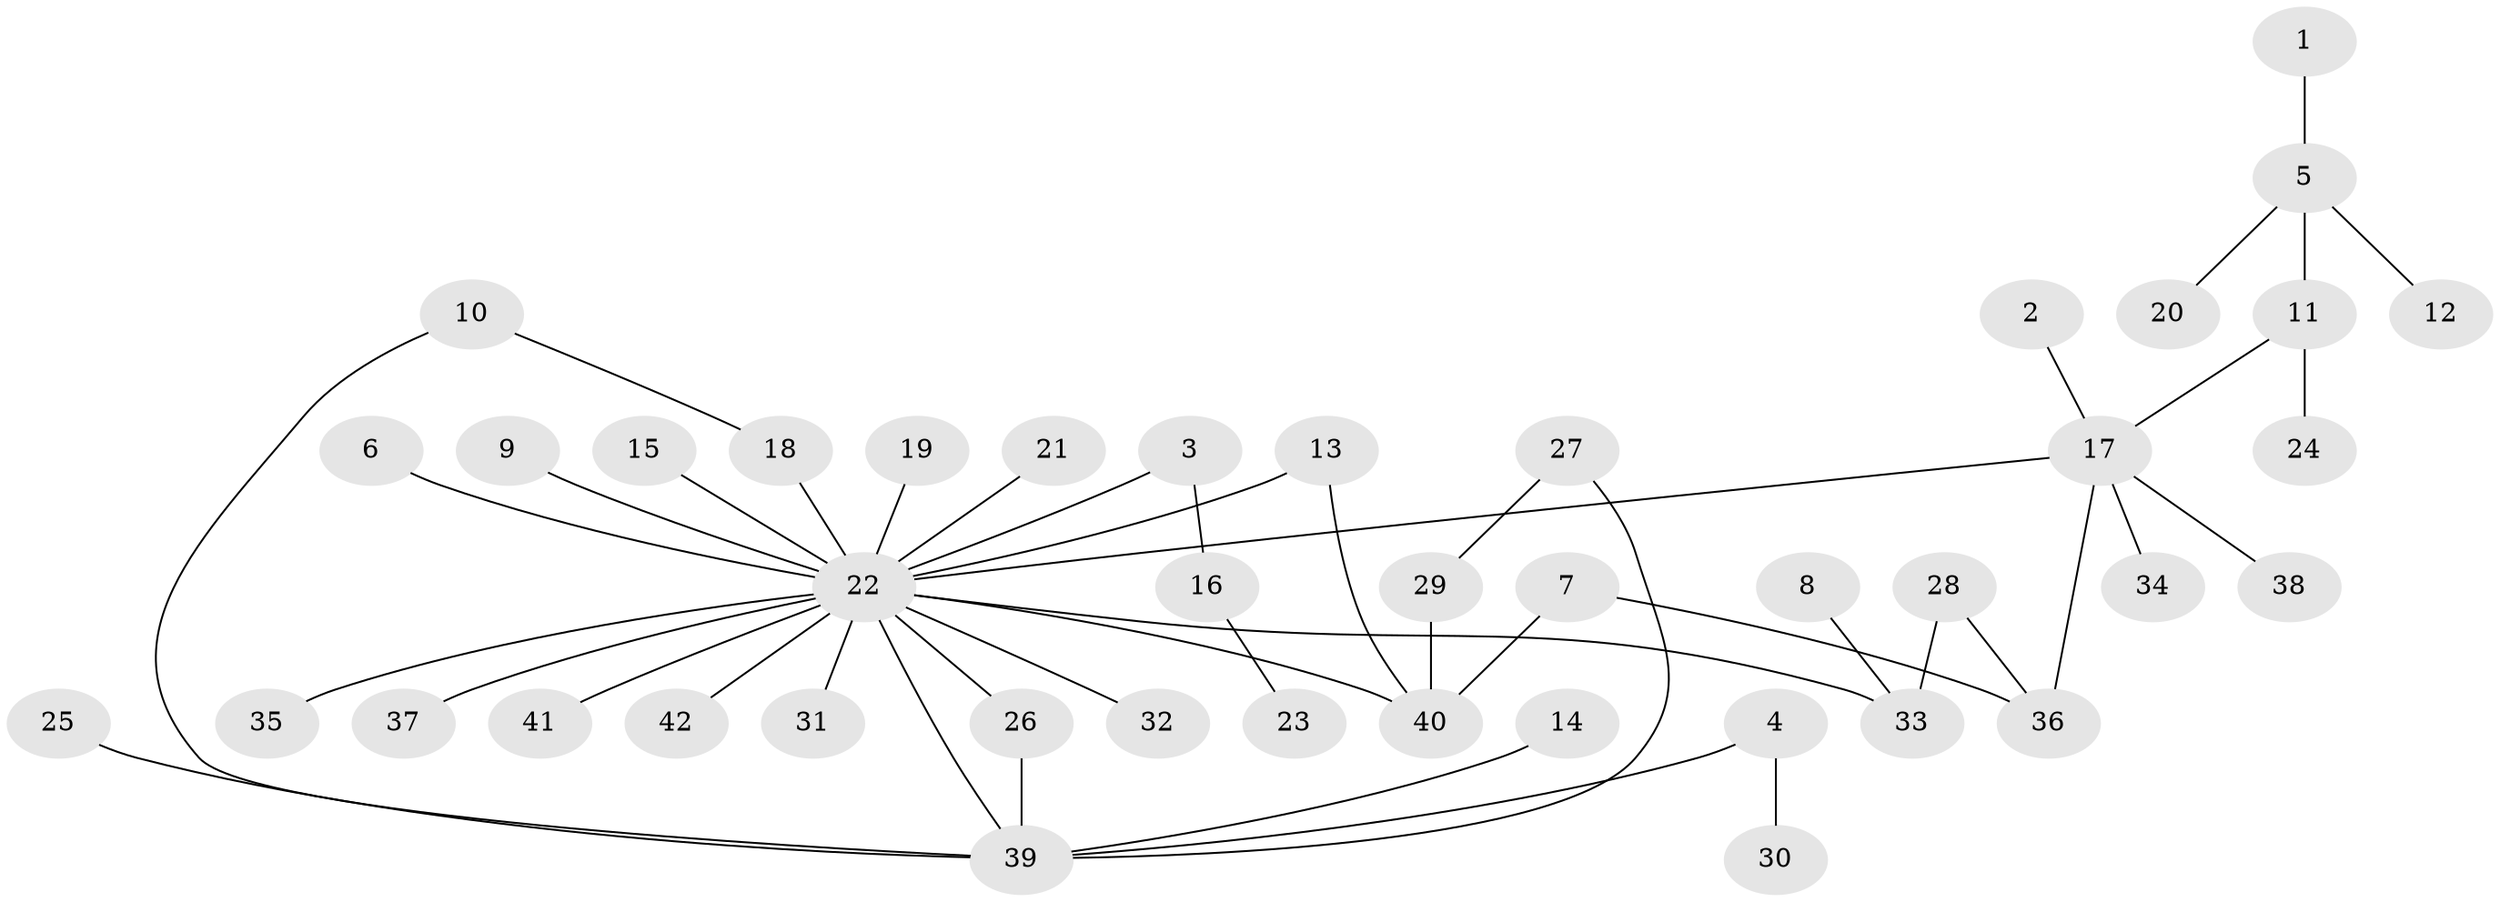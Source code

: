 // original degree distribution, {5: 0.047619047619047616, 8: 0.011904761904761904, 22: 0.011904761904761904, 9: 0.011904761904761904, 1: 0.5952380952380952, 3: 0.10714285714285714, 2: 0.17857142857142858, 4: 0.023809523809523808, 6: 0.011904761904761904}
// Generated by graph-tools (version 1.1) at 2025/01/03/09/25 03:01:48]
// undirected, 42 vertices, 47 edges
graph export_dot {
graph [start="1"]
  node [color=gray90,style=filled];
  1;
  2;
  3;
  4;
  5;
  6;
  7;
  8;
  9;
  10;
  11;
  12;
  13;
  14;
  15;
  16;
  17;
  18;
  19;
  20;
  21;
  22;
  23;
  24;
  25;
  26;
  27;
  28;
  29;
  30;
  31;
  32;
  33;
  34;
  35;
  36;
  37;
  38;
  39;
  40;
  41;
  42;
  1 -- 5 [weight=1.0];
  2 -- 17 [weight=1.0];
  3 -- 16 [weight=1.0];
  3 -- 22 [weight=1.0];
  4 -- 30 [weight=1.0];
  4 -- 39 [weight=1.0];
  5 -- 11 [weight=1.0];
  5 -- 12 [weight=1.0];
  5 -- 20 [weight=1.0];
  6 -- 22 [weight=1.0];
  7 -- 36 [weight=1.0];
  7 -- 40 [weight=1.0];
  8 -- 33 [weight=1.0];
  9 -- 22 [weight=1.0];
  10 -- 18 [weight=1.0];
  10 -- 39 [weight=1.0];
  11 -- 17 [weight=1.0];
  11 -- 24 [weight=1.0];
  13 -- 22 [weight=1.0];
  13 -- 40 [weight=1.0];
  14 -- 39 [weight=1.0];
  15 -- 22 [weight=1.0];
  16 -- 23 [weight=1.0];
  17 -- 22 [weight=1.0];
  17 -- 34 [weight=1.0];
  17 -- 36 [weight=1.0];
  17 -- 38 [weight=1.0];
  18 -- 22 [weight=1.0];
  19 -- 22 [weight=1.0];
  21 -- 22 [weight=1.0];
  22 -- 26 [weight=1.0];
  22 -- 31 [weight=1.0];
  22 -- 32 [weight=1.0];
  22 -- 33 [weight=1.0];
  22 -- 35 [weight=2.0];
  22 -- 37 [weight=1.0];
  22 -- 39 [weight=1.0];
  22 -- 40 [weight=1.0];
  22 -- 41 [weight=1.0];
  22 -- 42 [weight=1.0];
  25 -- 39 [weight=1.0];
  26 -- 39 [weight=1.0];
  27 -- 29 [weight=1.0];
  27 -- 39 [weight=1.0];
  28 -- 33 [weight=1.0];
  28 -- 36 [weight=1.0];
  29 -- 40 [weight=1.0];
}
